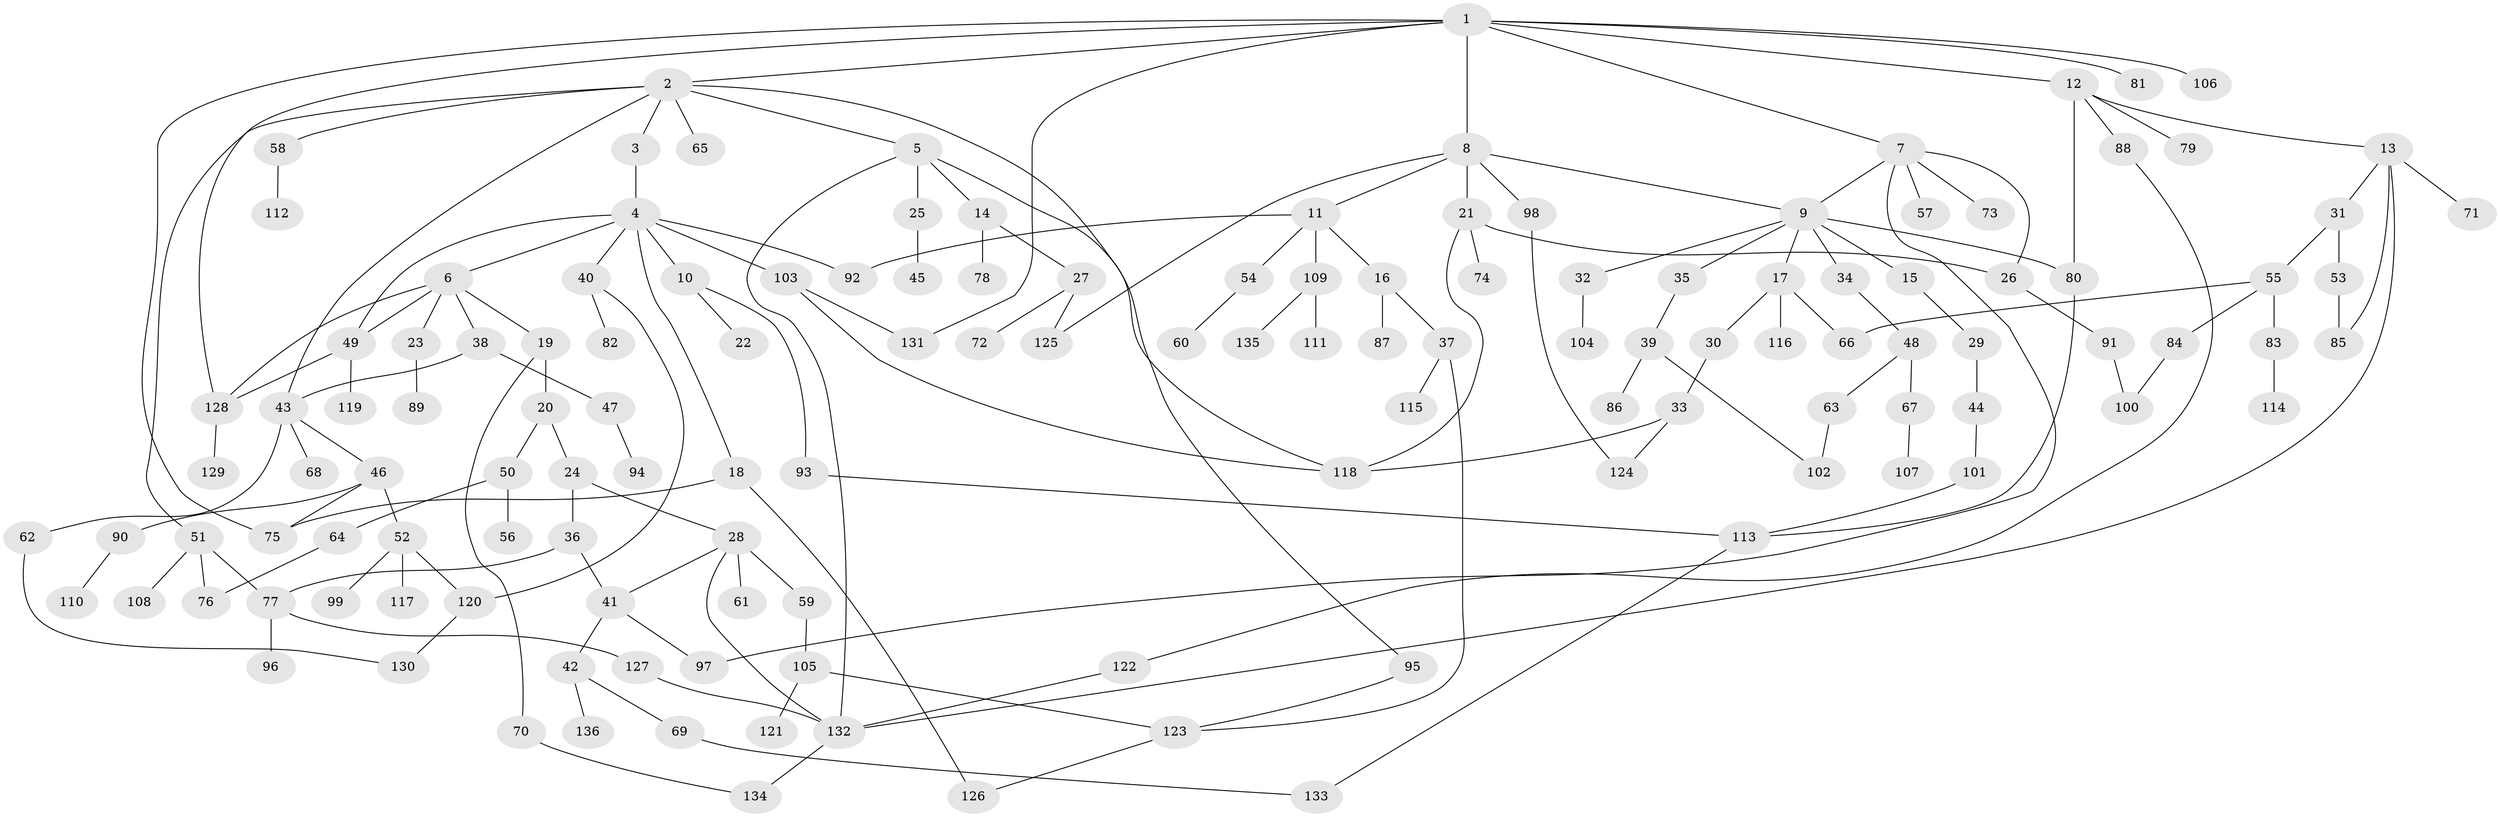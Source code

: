 // coarse degree distribution, {2: 0.29411764705882354, 7: 0.029411764705882353, 10: 0.029411764705882353, 5: 0.014705882352941176, 4: 0.10294117647058823, 1: 0.4117647058823529, 6: 0.04411764705882353, 3: 0.058823529411764705, 17: 0.014705882352941176}
// Generated by graph-tools (version 1.1) at 2025/44/03/04/25 21:44:31]
// undirected, 136 vertices, 172 edges
graph export_dot {
graph [start="1"]
  node [color=gray90,style=filled];
  1;
  2;
  3;
  4;
  5;
  6;
  7;
  8;
  9;
  10;
  11;
  12;
  13;
  14;
  15;
  16;
  17;
  18;
  19;
  20;
  21;
  22;
  23;
  24;
  25;
  26;
  27;
  28;
  29;
  30;
  31;
  32;
  33;
  34;
  35;
  36;
  37;
  38;
  39;
  40;
  41;
  42;
  43;
  44;
  45;
  46;
  47;
  48;
  49;
  50;
  51;
  52;
  53;
  54;
  55;
  56;
  57;
  58;
  59;
  60;
  61;
  62;
  63;
  64;
  65;
  66;
  67;
  68;
  69;
  70;
  71;
  72;
  73;
  74;
  75;
  76;
  77;
  78;
  79;
  80;
  81;
  82;
  83;
  84;
  85;
  86;
  87;
  88;
  89;
  90;
  91;
  92;
  93;
  94;
  95;
  96;
  97;
  98;
  99;
  100;
  101;
  102;
  103;
  104;
  105;
  106;
  107;
  108;
  109;
  110;
  111;
  112;
  113;
  114;
  115;
  116;
  117;
  118;
  119;
  120;
  121;
  122;
  123;
  124;
  125;
  126;
  127;
  128;
  129;
  130;
  131;
  132;
  133;
  134;
  135;
  136;
  1 -- 2;
  1 -- 7;
  1 -- 8;
  1 -- 12;
  1 -- 75;
  1 -- 81;
  1 -- 106;
  1 -- 131;
  1 -- 128;
  2 -- 3;
  2 -- 5;
  2 -- 51;
  2 -- 58;
  2 -- 65;
  2 -- 95;
  2 -- 43;
  3 -- 4;
  4 -- 6;
  4 -- 10;
  4 -- 18;
  4 -- 40;
  4 -- 49;
  4 -- 103;
  4 -- 92;
  5 -- 14;
  5 -- 25;
  5 -- 118;
  5 -- 132;
  6 -- 19;
  6 -- 23;
  6 -- 38;
  6 -- 49;
  6 -- 128;
  7 -- 26;
  7 -- 57;
  7 -- 73;
  7 -- 97;
  7 -- 9;
  8 -- 9;
  8 -- 11;
  8 -- 21;
  8 -- 98;
  8 -- 125;
  9 -- 15;
  9 -- 17;
  9 -- 32;
  9 -- 34;
  9 -- 35;
  9 -- 80;
  10 -- 22;
  10 -- 93;
  11 -- 16;
  11 -- 54;
  11 -- 92;
  11 -- 109;
  12 -- 13;
  12 -- 79;
  12 -- 88;
  12 -- 80;
  13 -- 31;
  13 -- 71;
  13 -- 85;
  13 -- 132;
  14 -- 27;
  14 -- 78;
  15 -- 29;
  16 -- 37;
  16 -- 87;
  17 -- 30;
  17 -- 116;
  17 -- 66;
  18 -- 126;
  18 -- 75;
  19 -- 20;
  19 -- 70;
  20 -- 24;
  20 -- 50;
  21 -- 74;
  21 -- 118;
  21 -- 26;
  23 -- 89;
  24 -- 28;
  24 -- 36;
  25 -- 45;
  26 -- 91;
  27 -- 72;
  27 -- 125;
  28 -- 59;
  28 -- 61;
  28 -- 132;
  28 -- 41;
  29 -- 44;
  30 -- 33;
  31 -- 53;
  31 -- 55;
  32 -- 104;
  33 -- 118;
  33 -- 124;
  34 -- 48;
  35 -- 39;
  36 -- 41;
  36 -- 77;
  37 -- 115;
  37 -- 123;
  38 -- 43;
  38 -- 47;
  39 -- 86;
  39 -- 102;
  40 -- 82;
  40 -- 120;
  41 -- 42;
  41 -- 97;
  42 -- 69;
  42 -- 136;
  43 -- 46;
  43 -- 62;
  43 -- 68;
  44 -- 101;
  46 -- 52;
  46 -- 90;
  46 -- 75;
  47 -- 94;
  48 -- 63;
  48 -- 67;
  49 -- 119;
  49 -- 128;
  50 -- 56;
  50 -- 64;
  51 -- 108;
  51 -- 77;
  51 -- 76;
  52 -- 99;
  52 -- 117;
  52 -- 120;
  53 -- 85;
  54 -- 60;
  55 -- 66;
  55 -- 83;
  55 -- 84;
  58 -- 112;
  59 -- 105;
  62 -- 130;
  63 -- 102;
  64 -- 76;
  67 -- 107;
  69 -- 133;
  70 -- 134;
  77 -- 96;
  77 -- 127;
  80 -- 113;
  83 -- 114;
  84 -- 100;
  88 -- 122;
  90 -- 110;
  91 -- 100;
  93 -- 113;
  95 -- 123;
  98 -- 124;
  101 -- 113;
  103 -- 131;
  103 -- 118;
  105 -- 121;
  105 -- 123;
  109 -- 111;
  109 -- 135;
  113 -- 133;
  120 -- 130;
  122 -- 132;
  123 -- 126;
  127 -- 132;
  128 -- 129;
  132 -- 134;
}
